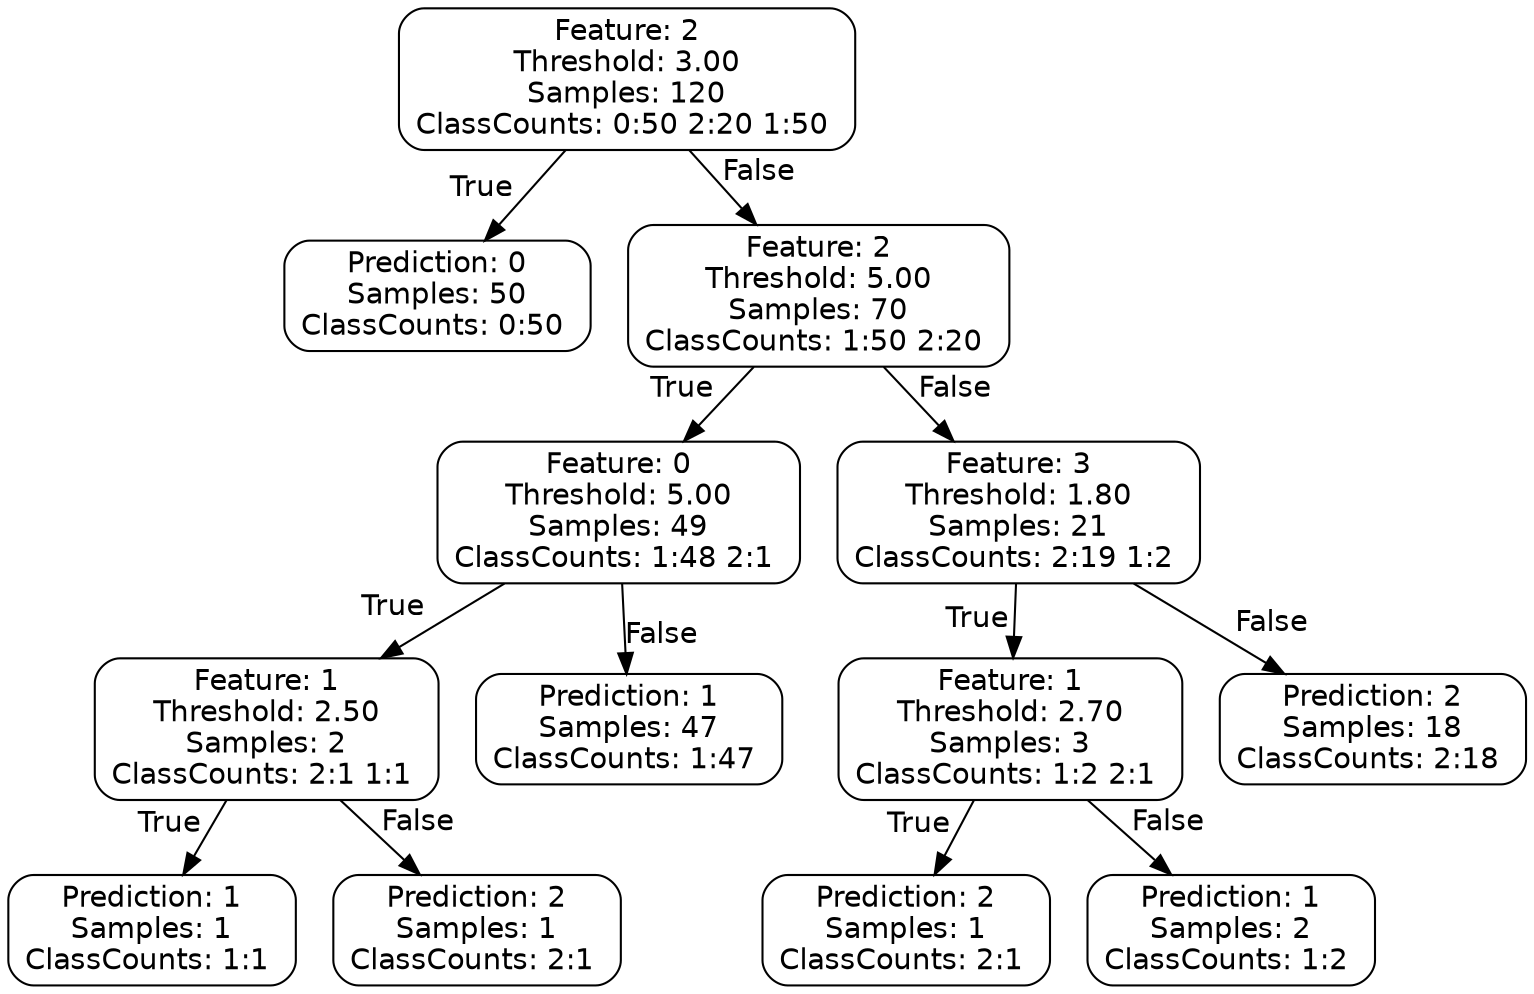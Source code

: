 digraph Tree {
node [shape="box", style="rounded", fontname="helvetica"];
edge [fontname="helvetica"];
  node0 [label="Feature: 2\nThreshold: 3.00\nSamples: 120\nClassCounts: 0:50 2:20 1:50 "];
  node0 -> node1 [labeldistance=2.5, labelangle=45, headlabel="True"];
  node1 [label="Prediction: 0\nSamples: 50\nClassCounts: 0:50 "];
  node0 -> node3 [labeldistance=2.5, labelangle=-45, headlabel="False"];
  node3 [label="Feature: 2\nThreshold: 5.00\nSamples: 70\nClassCounts: 1:50 2:20 "];
  node3 -> node4 [labeldistance=2.5, labelangle=45, headlabel="True"];
  node4 [label="Feature: 0\nThreshold: 5.00\nSamples: 49\nClassCounts: 1:48 2:1 "];
  node4 -> node5 [labeldistance=2.5, labelangle=45, headlabel="True"];
  node5 [label="Feature: 1\nThreshold: 2.50\nSamples: 2\nClassCounts: 2:1 1:1 "];
  node5 -> node6 [labeldistance=2.5, labelangle=45, headlabel="True"];
  node6 [label="Prediction: 1\nSamples: 1\nClassCounts: 1:1 "];
  node5 -> node8 [labeldistance=2.5, labelangle=-45, headlabel="False"];
  node8 [label="Prediction: 2\nSamples: 1\nClassCounts: 2:1 "];
  node4 -> node9 [labeldistance=2.5, labelangle=-45, headlabel="False"];
  node9 [label="Prediction: 1\nSamples: 47\nClassCounts: 1:47 "];
  node3 -> node10 [labeldistance=2.5, labelangle=-45, headlabel="False"];
  node10 [label="Feature: 3\nThreshold: 1.80\nSamples: 21\nClassCounts: 2:19 1:2 "];
  node10 -> node11 [labeldistance=2.5, labelangle=45, headlabel="True"];
  node11 [label="Feature: 1\nThreshold: 2.70\nSamples: 3\nClassCounts: 1:2 2:1 "];
  node11 -> node12 [labeldistance=2.5, labelangle=45, headlabel="True"];
  node12 [label="Prediction: 2\nSamples: 1\nClassCounts: 2:1 "];
  node11 -> node14 [labeldistance=2.5, labelangle=-45, headlabel="False"];
  node14 [label="Prediction: 1\nSamples: 2\nClassCounts: 1:2 "];
  node10 -> node15 [labeldistance=2.5, labelangle=-45, headlabel="False"];
  node15 [label="Prediction: 2\nSamples: 18\nClassCounts: 2:18 "];
}
